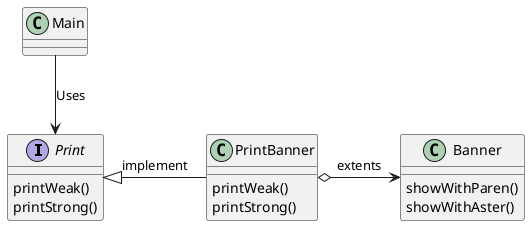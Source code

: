 @startuml Sample1

interface Print {
    printWeak()
    printStrong()
}

class PrintBanner {
    printWeak()
    printStrong()
}

class Banner {
    showWithParen()
    showWithAster()
}

Main --> Print : Uses

Print <|- PrintBanner : implement

PrintBanner o-> Banner : extents

@enduml